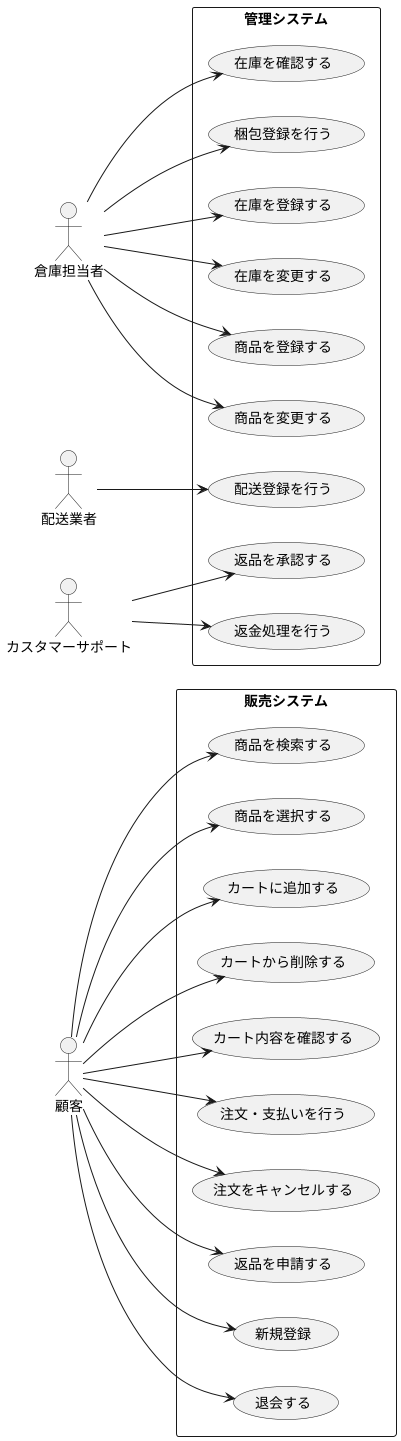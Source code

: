 @startuml
left to right direction

actor 顧客 as C
actor 倉庫担当者 as W
actor 配送業者 as D
actor カスタマーサポート as S

rectangle 販売システム {
  usecase "商品を検索する" as UC1
  usecase "商品を選択する" as UC2
  usecase "カートに追加する" as UC3 
  usecase "カートから削除する" as UC4
  usecase "カート内容を確認する" as UC5
  usecase "注文・支払いを行う" as UC6 
  usecase "注文をキャンセルする" as UC7
  usecase "返品を申請する" as UC8
  usecase "新規登録" as UC14
  usecase "退会する" as UC15
}

rectangle 管理システム {
  usecase "在庫を確認する" as UC9
  usecase "梱包登録を行う" as UC10
  usecase "在庫を登録する" as UC16
  usecase "在庫を変更する" as UC17
  usecase "商品を登録する" as UC18
  usecase "商品を変更する" as UC19
  usecase "配送登録を行う" as UC11 
  usecase "返品を承認する" as UC12
  usecase "返金処理を行う" as UC13
}

' 顧客操作
C --> UC1
C --> UC2
C --> UC3
C --> UC4
C --> UC5
C --> UC6
C --> UC7
C --> UC8
C --> UC14
C --> UC15

' 倉庫担当者操作
W --> UC9
W --> UC10
W --> UC16
W --> UC17
W --> UC18
W --> UC19

' 配送業者操作
D --> UC11

' カスタマーサポート操作
S --> UC12
S --> UC13

@enduml
